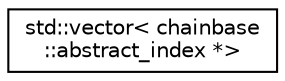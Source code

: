 digraph "Graphical Class Hierarchy"
{
  edge [fontname="Helvetica",fontsize="10",labelfontname="Helvetica",labelfontsize="10"];
  node [fontname="Helvetica",fontsize="10",shape=record];
  rankdir="LR";
  Node0 [label="std::vector\< chainbase\l::abstract_index *\>",height=0.2,width=0.4,color="black", fillcolor="white", style="filled",URL="$classstd_1_1vector.html"];
}
